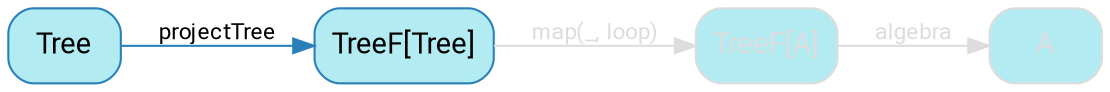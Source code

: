 digraph {
    bgcolor=transparent
    splines=false
    rankdir=LR

    // Default theme: disabled
    node[shape="rectangle" style="rounded,filled" color="#dddddd" fillcolor="#b2ebf2" fontcolor="#dddddd" fontname="Segoe UI,Roboto,Helvetica,Arial,sans-serif"]
    edge [color="#dddddd" fontcolor="#dddddd" fontname="Segoe UI,Roboto,Helvetica,Arial,sans-serif" fontsize=11]

    ListFList[label="TreeF[Tree]" color="#2980B9" fillcolor="#b2ebf2" fontcolor="#000000"]
    ListFA[label="TreeF[A]"]
    B[label=Tree color="#2980B9" fillcolor="#b2ebf2" fontcolor="#000000"]

    B         -> ListFList [label=projectTree color="#2980B9" fontcolor="#000000"]
    ListFList -> ListFA[label="map(_, loop)"]
    ListFA    -> A [label=algebra]
}
